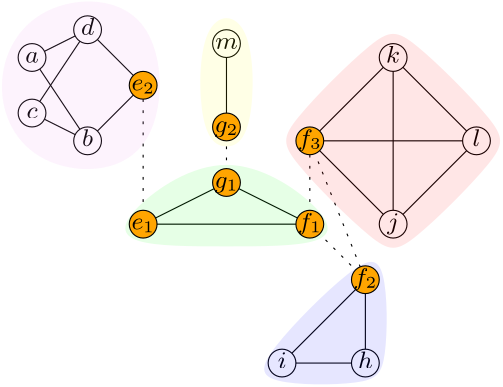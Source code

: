 <?xml version="1.0"?>
<!DOCTYPE ipe SYSTEM "ipe.dtd">
<ipe version="70218" creator="Ipe 7.2.30">
<info created="D:20250428164336" modified="D:20250428182532"/>
<ipestyle name="basic">
<symbol name="arrow/arc(spx)">
<path stroke="sym-stroke" fill="sym-stroke" pen="sym-pen">
0 0 m
-1 0.333 l
-1 -0.333 l
h
</path>
</symbol>
<symbol name="arrow/farc(spx)">
<path stroke="sym-stroke" fill="white" pen="sym-pen">
0 0 m
-1 0.333 l
-1 -0.333 l
h
</path>
</symbol>
<symbol name="arrow/ptarc(spx)">
<path stroke="sym-stroke" fill="sym-stroke" pen="sym-pen">
0 0 m
-1 0.333 l
-0.8 0 l
-1 -0.333 l
h
</path>
</symbol>
<symbol name="arrow/fptarc(spx)">
<path stroke="sym-stroke" fill="white" pen="sym-pen">
0 0 m
-1 0.333 l
-0.8 0 l
-1 -0.333 l
h
</path>
</symbol>
<symbol name="mark/circle(sx)" transformations="translations">
<path fill="sym-stroke">
0.6 0 0 0.6 0 0 e
0.4 0 0 0.4 0 0 e
</path>
</symbol>
<symbol name="mark/disk(sx)" transformations="translations">
<path fill="sym-stroke">
0.6 0 0 0.6 0 0 e
</path>
</symbol>
<symbol name="mark/fdisk(sfx)" transformations="translations">
<group>
<path fill="sym-fill">
0.5 0 0 0.5 0 0 e
</path>
<path fill="sym-stroke" fillrule="eofill">
0.6 0 0 0.6 0 0 e
0.4 0 0 0.4 0 0 e
</path>
</group>
</symbol>
<symbol name="mark/box(sx)" transformations="translations">
<path fill="sym-stroke" fillrule="eofill">
-0.6 -0.6 m
0.6 -0.6 l
0.6 0.6 l
-0.6 0.6 l
h
-0.4 -0.4 m
0.4 -0.4 l
0.4 0.4 l
-0.4 0.4 l
h
</path>
</symbol>
<symbol name="mark/square(sx)" transformations="translations">
<path fill="sym-stroke">
-0.6 -0.6 m
0.6 -0.6 l
0.6 0.6 l
-0.6 0.6 l
h
</path>
</symbol>
<symbol name="mark/fsquare(sfx)" transformations="translations">
<group>
<path fill="sym-fill">
-0.5 -0.5 m
0.5 -0.5 l
0.5 0.5 l
-0.5 0.5 l
h
</path>
<path fill="sym-stroke" fillrule="eofill">
-0.6 -0.6 m
0.6 -0.6 l
0.6 0.6 l
-0.6 0.6 l
h
-0.4 -0.4 m
0.4 -0.4 l
0.4 0.4 l
-0.4 0.4 l
h
</path>
</group>
</symbol>
<symbol name="mark/cross(sx)" transformations="translations">
<group>
<path fill="sym-stroke">
-0.43 -0.57 m
0.57 0.43 l
0.43 0.57 l
-0.57 -0.43 l
h
</path>
<path fill="sym-stroke">
-0.43 0.57 m
0.57 -0.43 l
0.43 -0.57 l
-0.57 0.43 l
h
</path>
</group>
</symbol>
<symbol name="arrow/fnormal(spx)">
<path stroke="sym-stroke" fill="white" pen="sym-pen">
0 0 m
-1 0.333 l
-1 -0.333 l
h
</path>
</symbol>
<symbol name="arrow/pointed(spx)">
<path stroke="sym-stroke" fill="sym-stroke" pen="sym-pen">
0 0 m
-1 0.333 l
-0.8 0 l
-1 -0.333 l
h
</path>
</symbol>
<symbol name="arrow/fpointed(spx)">
<path stroke="sym-stroke" fill="white" pen="sym-pen">
0 0 m
-1 0.333 l
-0.8 0 l
-1 -0.333 l
h
</path>
</symbol>
<symbol name="arrow/linear(spx)">
<path stroke="sym-stroke" pen="sym-pen">
-1 0.333 m
0 0 l
-1 -0.333 l
</path>
</symbol>
<symbol name="arrow/fdouble(spx)">
<path stroke="sym-stroke" fill="white" pen="sym-pen">
0 0 m
-1 0.333 l
-1 -0.333 l
h
-1 0 m
-2 0.333 l
-2 -0.333 l
h
</path>
</symbol>
<symbol name="arrow/double(spx)">
<path stroke="sym-stroke" fill="sym-stroke" pen="sym-pen">
0 0 m
-1 0.333 l
-1 -0.333 l
h
-1 0 m
-2 0.333 l
-2 -0.333 l
h
</path>
</symbol>
<symbol name="arrow/mid-normal(spx)">
<path stroke="sym-stroke" fill="sym-stroke" pen="sym-pen">
0.5 0 m
-0.5 0.333 l
-0.5 -0.333 l
h
</path>
</symbol>
<symbol name="arrow/mid-fnormal(spx)">
<path stroke="sym-stroke" fill="white" pen="sym-pen">
0.5 0 m
-0.5 0.333 l
-0.5 -0.333 l
h
</path>
</symbol>
<symbol name="arrow/mid-pointed(spx)">
<path stroke="sym-stroke" fill="sym-stroke" pen="sym-pen">
0.5 0 m
-0.5 0.333 l
-0.3 0 l
-0.5 -0.333 l
h
</path>
</symbol>
<symbol name="arrow/mid-fpointed(spx)">
<path stroke="sym-stroke" fill="white" pen="sym-pen">
0.5 0 m
-0.5 0.333 l
-0.3 0 l
-0.5 -0.333 l
h
</path>
</symbol>
<symbol name="arrow/mid-double(spx)">
<path stroke="sym-stroke" fill="sym-stroke" pen="sym-pen">
1 0 m
0 0.333 l
0 -0.333 l
h
0 0 m
-1 0.333 l
-1 -0.333 l
h
</path>
</symbol>
<symbol name="arrow/mid-fdouble(spx)">
<path stroke="sym-stroke" fill="white" pen="sym-pen">
1 0 m
0 0.333 l
0 -0.333 l
h
0 0 m
-1 0.333 l
-1 -0.333 l
h
</path>
</symbol>
<anglesize name="22.5 deg" value="22.5"/>
<anglesize name="30 deg" value="30"/>
<anglesize name="45 deg" value="45"/>
<anglesize name="60 deg" value="60"/>
<anglesize name="90 deg" value="90"/>
<arrowsize name="large" value="10"/>
<arrowsize name="small" value="5"/>
<arrowsize name="tiny" value="3"/>
<color name="blue" value="0 0 1"/>
<color name="brown" value="0.647 0.165 0.165"/>
<color name="darkblue" value="0 0 0.545"/>
<color name="darkcyan" value="0 0.545 0.545"/>
<color name="darkgray" value="0.663"/>
<color name="darkgreen" value="0 0.392 0"/>
<color name="darkmagenta" value="0.545 0 0.545"/>
<color name="darkorange" value="1 0.549 0"/>
<color name="darkred" value="0.545 0 0"/>
<color name="gold" value="1 0.843 0"/>
<color name="gray" value="0.745"/>
<color name="green" value="0 1 0"/>
<color name="lightblue" value="0.678 0.847 0.902"/>
<color name="lightcyan" value="0.878 1 1"/>
<color name="lightgray" value="0.827"/>
<color name="lightgreen" value="0.565 0.933 0.565"/>
<color name="lightyellow" value="1 1 0.878"/>
<color name="navy" value="0 0 0.502"/>
<color name="orange" value="1 0.647 0"/>
<color name="pink" value="1 0.753 0.796"/>
<color name="purple" value="0.627 0.125 0.941"/>
<color name="red" value="1 0 0"/>
<color name="seagreen" value="0.18 0.545 0.341"/>
<color name="turquoise" value="0.251 0.878 0.816"/>
<color name="violet" value="0.933 0.51 0.933"/>
<color name="yellow" value="1 1 0"/>
<dashstyle name="dash dot dotted" value="[4 2 1 2 1 2] 0"/>
<dashstyle name="dash dotted" value="[4 2 1 2] 0"/>
<dashstyle name="dashed" value="[4] 0"/>
<dashstyle name="dotted" value="[1 3] 0"/>
<gridsize name="10 pts (~3.5 mm)" value="10"/>
<gridsize name="14 pts (~5 mm)" value="14"/>
<gridsize name="16 pts (~6 mm)" value="16"/>
<gridsize name="20 pts (~7 mm)" value="20"/>
<gridsize name="28 pts (~10 mm)" value="28"/>
<gridsize name="32 pts (~12 mm)" value="32"/>
<gridsize name="1 pts" value="1"/>
<gridsize name="56 pts (~20 mm)" value="56"/>
<gridsize name="8 pts (~3 mm)" value="8"/>
<opacity name="10%" value="0.1"/>
<opacity name="30%" value="0.3"/>
<opacity name="50%" value="0.5"/>
<opacity name="75%" value="0.75"/>
<pen name="fat" value="1.2"/>
<pen name="heavier" value="0.8"/>
<pen name="slim" value="0.1"/>
<pen name="ultrafat" value="2"/>
<symbolsize name="large" value="5"/>
<symbolsize name="small" value="2"/>
<symbolsize name="tiny" value="1.1"/>
<textsize name="Huge" value="\Huge"/>
<textsize name="LARGE" value="\LARGE"/>
<textsize name="Large" value="\Large"/>
<textsize name="footnote" value="\footnotesize"/>
<textsize name="huge" value="\huge"/>
<textsize name="large" value="\large"/>
<textsize name="script" value="\scriptsize"/>
<textsize name="small" value="\small"/>
<textsize name="tiny" value="\tiny"/>
<tiling name="falling" angle="-60" step="4" width="1"/>
<tiling name="rising" angle="30" step="4" width="1"/>
</ipestyle>
<page>
<layer name="alpha"/>
<view layers="alpha" active="alpha"/>
<path matrix="1 0 0 1 0 50" stroke="black"> 080 110 m 100 080 l </path>
<path matrix="1 0 0 1 0 50" stroke="black"> 080 090 m 100 080 l </path>
<path matrix="1 0 0 1 0 50" stroke="black"> 120 100 m 100 080 l </path>
<path matrix="1 0 0 1 0 50" stroke="black"> 080 110 m 100 120 l </path>
<path matrix="1 0 0 1 0 50" stroke="black"> 080 090 m 100 120 l </path>
<path matrix="1 0 0 1 0 50" stroke="black"> 120 100 m 100 120 l </path>

<path stroke="black" dash="dotted"> 120 100 m 120 150 l </path>
<path stroke="black" dash="dotted"> 150 115 m 150 135 l </path>
<path stroke="black" dash="dotted"> 180 100 m 180 130 l </path>
<path stroke="black" dash="dotted"> 180 100 m 200 080 l </path>
<path stroke="black" dash="dotted"> 180 130 m 200 080 l </path>

<path stroke="black"> 120 100 m 180 100 l </path>
<path stroke="black"> 120 100 m 150 115 l </path>
<path stroke="black"> 180 100 m 150 115 l </path>

<path matrix="1 0 0 1 20 -20" stroke="black"> 180 100 m 180 070 l </path>
<path matrix="1 0 0 1 20 -20" stroke="black"> 180 100 m 150 070 l </path>
<path matrix="1 0 0 1 20 -20" stroke="black"> 180 070 m 150 070 l </path>

<path matrix="1 0 0 1 0 30" stroke="black"> 240 100 m 180 100 l </path>
<path matrix="1 0 0 1 0 30" stroke="black"> 240 100 m 210 070 l </path>
<path matrix="1 0 0 1 0 30" stroke="black"> 240 100 m 210 130 l </path>
<path matrix="1 0 0 1 0 30" stroke="black"> 180 100 m 210 070 l </path>
<path matrix="1 0 0 1 0 30" stroke="black"> 180 100 m 210 130 l </path>
<path matrix="1 0 0 1 0 30" stroke="black"> 210 070 m 210 130 l </path>

<path matrix="1 0 0 1 0 20" stroke="black"> 150 115 m 150 145 l </path>

<path matrix="1 0 0 1 0 50" stroke="black" fill="white">5 0 0 5 080 110 e</path>
<text matrix="1 0 0 1 0 50" pos="080 108.07" stroke="black" type="label" size="small" halign="center" valign="baseline" style="math">a</text>
<path matrix="1 0 0 1 0 50" stroke="black" fill="white">5 0 0 5 100 080 e</path>
<text matrix="1 0 0 1 0 50" pos="100 078.07" stroke="black" type="label" size="small" halign="center" valign="baseline" style="math">b</text>
<path matrix="1 0 0 1 0 50" stroke="black" fill="white">5 0 0 5 080 090 e</path>
<text matrix="1 0 0 1 0 50" pos="080 088.07" stroke="black" type="label" size="small" halign="center" valign="baseline" style="math">c</text>
<path matrix="1 0 0 1 0 50" stroke="black" fill="white">5 0 0 5 100 120 e</path>
<text matrix="1 0 0 1 0 50" pos="100 118.07" stroke="black" type="label" size="small" halign="center" valign="baseline" style="math">d</text>

<path matrix="1 0 0 1 20 -20" stroke="black" fill="white">5 0 0 5 180 070 e</path>
<text matrix="1 0 0 1 20 -20" pos="180 068.07" stroke="black" type="label" size="small" halign="center" valign="baseline" style="math">h</text>
<path matrix="1 0 0 1 20 -20" stroke="black" fill="white">5 0 0 5 150 070 e</path>
<text matrix="1 0 0 1 20 -20" pos="150 068.07" stroke="black" type="label" size="small" halign="center" valign="baseline" style="math">i</text>

<path matrix="1 0 0 1 0 30" stroke="black" fill="white">5 0 0 5 210 070 e</path>
<text matrix="1 0 0 1 0 30" pos="210 068.07" stroke="black" type="label" size="small" halign="center" valign="baseline" style="math">j</text>
<path matrix="1 0 0 1 0 30" stroke="black" fill="white">5 0 0 5 210 130 e</path>
<text matrix="1 0 0 1 0 30" pos="210 128.07" stroke="black" type="label" size="small" halign="center" valign="baseline" style="math">k</text>
<path matrix="1 0 0 1 0 30" stroke="black" fill="white">5 0 0 5 240 100 e</path>
<text matrix="1 0 0 1 0 30" pos="240 098.07" stroke="black" type="label" size="small" halign="center" valign="baseline" style="math">l</text>

<path matrix="1 0 0 1 0 20" stroke="black" fill="white">5 0 0 5 150 145 e</path>
<text matrix="1 0 0 1 0 20" pos="150 143.07" stroke="black" type="label" size="small" halign="center" valign="baseline" style="math">m</text>

<path fill="violet" opacity="10%"> 80 182 128 182 128 118 79 118 64 150 u </path>
<path matrix="1 0 0 1 0 20" fill="yellow" opacity="10%"> 160 156 140 156 140 112 150 106 160 112 u </path>
<path fill="green" opacity="10%"> 112 92 112 104 150 130 188 104 188 92 150 92 u </path>
<path matrix="1 0 0 1 20 -20" fill="blue" opacity="10%"> 142 72 142 62 182 62 188 68 188 108 178 108 u </path>
<path fill="red" opacity="10%"> 170 126 170 134 206 170 214 170 250 134 250 126 214 90 206 90 u </path>

<path stroke="black" fill="orange">5 0 0 5 120 100 e</path>
<text pos="120 098.07" stroke="black" type="label" size="small" halign="center" valign="baseline" style="math">e_1</text>

<path matrix="1 0 0 1 0 50" stroke="black" fill="orange">5 0 0 5 120 100 e</path>
<text matrix="1 0 0 1 0 50" pos="120 098.07" stroke="black" type="label" size="small" halign="center" valign="baseline" style="math">e_2</text>

<path stroke="black" fill="orange">5 0 0 5 180 100 e</path>
<text pos="180 098.07" stroke="black" type="label" size="small" halign="center" valign="baseline" style="math">f_1</text>

<path matrix="1 0 0 1 20 -20" stroke="black" fill="orange">5 0 0 5 180 100 e</path>
<text matrix="1 0 0 1 20 -20" pos="180 098.07" stroke="black" type="label" size="small" halign="center" valign="baseline" style="math">f_2</text>

<path matrix="1 0 0 1 0 30" stroke="black" fill="orange">5 0 0 5 180 100 e</path>
<text matrix="1 0 0 1 0 30" pos="180 098.07" stroke="black" type="label" size="small" halign="center" valign="baseline" style="math">f_3</text>

<path stroke="black" fill="orange">5 0 0 5 150 115 e</path>
<text pos="150 113.07" stroke="black" type="label" size="small" halign="center" valign="baseline" style="math">g_1</text>

<path matrix="1 0 0 1 0 20" stroke="black" fill="orange">5 0 0 5 150 115 e</path>
<text matrix="1 0 0 1 0 20" pos="150 113.07" stroke="black" type="label" size="small" halign="center" valign="baseline" style="math">g_2</text>

</page>
</ipe>
